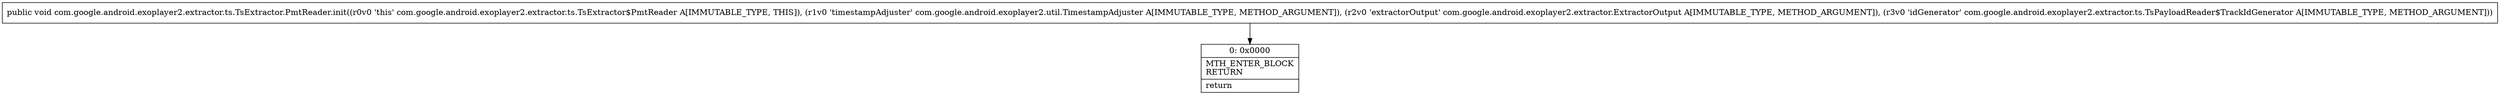 digraph "CFG forcom.google.android.exoplayer2.extractor.ts.TsExtractor.PmtReader.init(Lcom\/google\/android\/exoplayer2\/util\/TimestampAdjuster;Lcom\/google\/android\/exoplayer2\/extractor\/ExtractorOutput;Lcom\/google\/android\/exoplayer2\/extractor\/ts\/TsPayloadReader$TrackIdGenerator;)V" {
Node_0 [shape=record,label="{0\:\ 0x0000|MTH_ENTER_BLOCK\lRETURN\l|return\l}"];
MethodNode[shape=record,label="{public void com.google.android.exoplayer2.extractor.ts.TsExtractor.PmtReader.init((r0v0 'this' com.google.android.exoplayer2.extractor.ts.TsExtractor$PmtReader A[IMMUTABLE_TYPE, THIS]), (r1v0 'timestampAdjuster' com.google.android.exoplayer2.util.TimestampAdjuster A[IMMUTABLE_TYPE, METHOD_ARGUMENT]), (r2v0 'extractorOutput' com.google.android.exoplayer2.extractor.ExtractorOutput A[IMMUTABLE_TYPE, METHOD_ARGUMENT]), (r3v0 'idGenerator' com.google.android.exoplayer2.extractor.ts.TsPayloadReader$TrackIdGenerator A[IMMUTABLE_TYPE, METHOD_ARGUMENT])) }"];
MethodNode -> Node_0;
}

